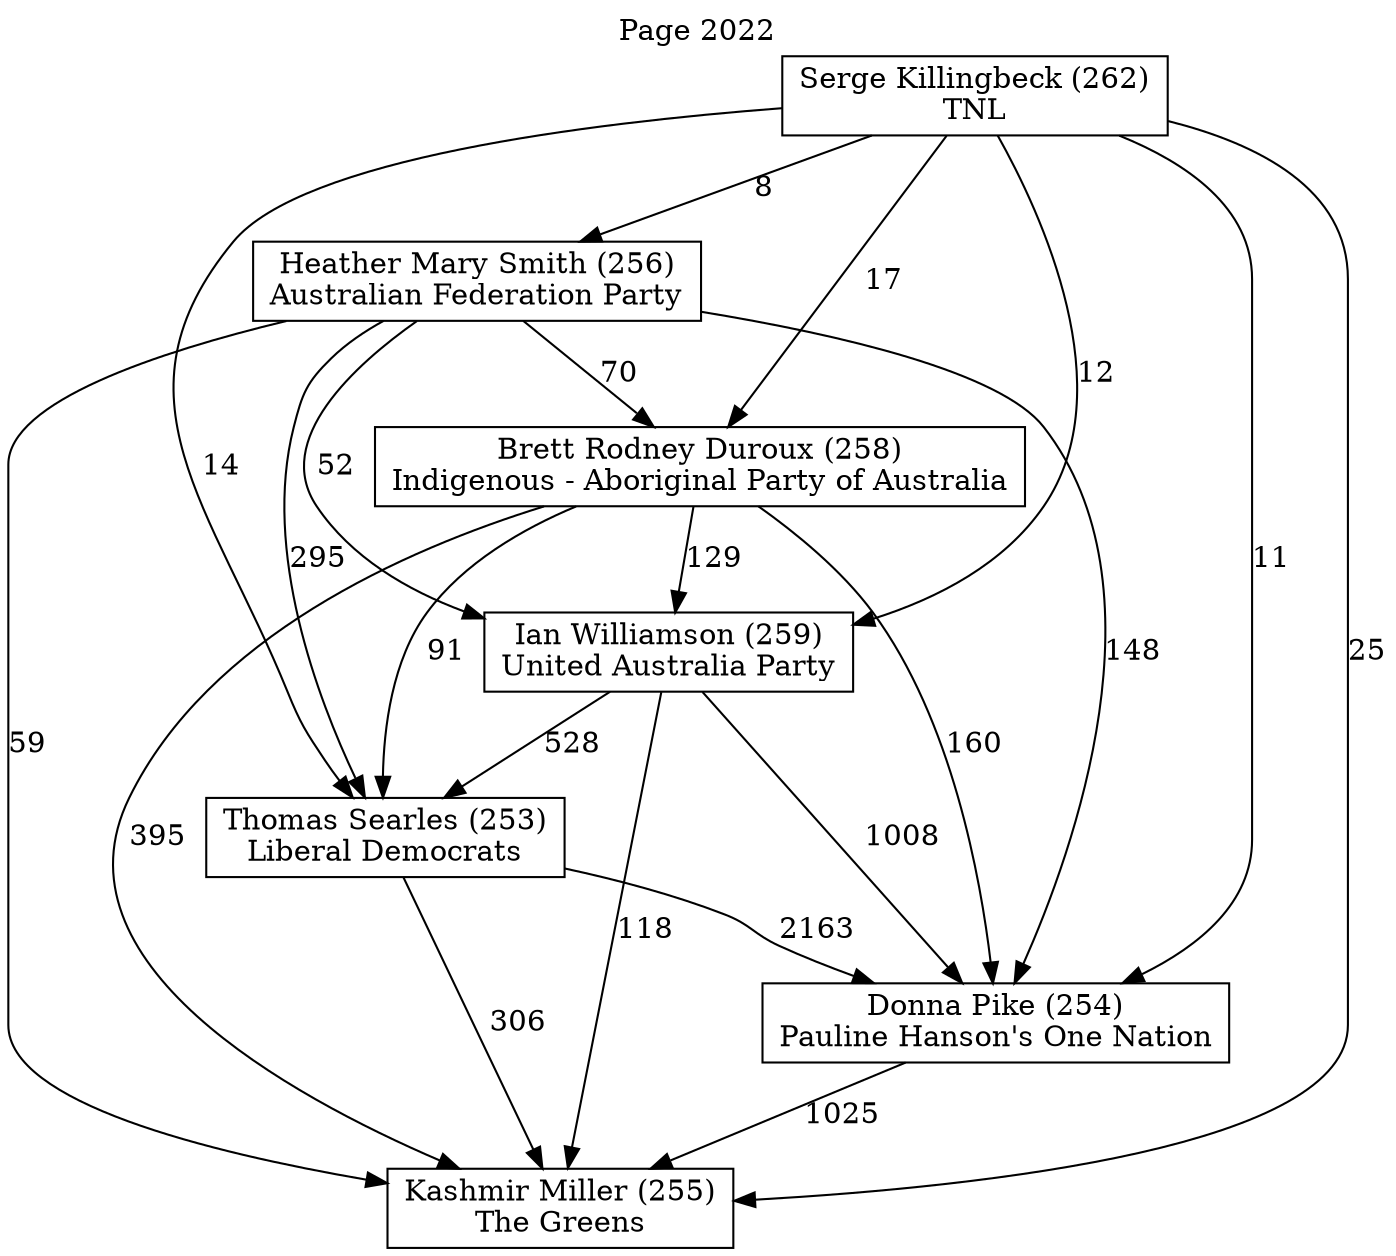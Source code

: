 // House preference flow
digraph "Kashmir Miller (255)_Page_2022" {
	graph [label="Page 2022" labelloc=t mclimit=10]
	node [shape=box]
	"Brett Rodney Duroux (258)" [label="Brett Rodney Duroux (258)
Indigenous - Aboriginal Party of Australia"]
	"Donna Pike (254)" [label="Donna Pike (254)
Pauline Hanson's One Nation"]
	"Heather Mary Smith (256)" [label="Heather Mary Smith (256)
Australian Federation Party"]
	"Ian Williamson (259)" [label="Ian Williamson (259)
United Australia Party"]
	"Kashmir Miller (255)" [label="Kashmir Miller (255)
The Greens"]
	"Serge Killingbeck (262)" [label="Serge Killingbeck (262)
TNL"]
	"Thomas Searles (253)" [label="Thomas Searles (253)
Liberal Democrats"]
	"Brett Rodney Duroux (258)" -> "Donna Pike (254)" [label=160]
	"Brett Rodney Duroux (258)" -> "Ian Williamson (259)" [label=129]
	"Brett Rodney Duroux (258)" -> "Kashmir Miller (255)" [label=395]
	"Brett Rodney Duroux (258)" -> "Thomas Searles (253)" [label=91]
	"Donna Pike (254)" -> "Kashmir Miller (255)" [label=1025]
	"Heather Mary Smith (256)" -> "Brett Rodney Duroux (258)" [label=70]
	"Heather Mary Smith (256)" -> "Donna Pike (254)" [label=148]
	"Heather Mary Smith (256)" -> "Ian Williamson (259)" [label=52]
	"Heather Mary Smith (256)" -> "Kashmir Miller (255)" [label=59]
	"Heather Mary Smith (256)" -> "Thomas Searles (253)" [label=295]
	"Ian Williamson (259)" -> "Donna Pike (254)" [label=1008]
	"Ian Williamson (259)" -> "Kashmir Miller (255)" [label=118]
	"Ian Williamson (259)" -> "Thomas Searles (253)" [label=528]
	"Serge Killingbeck (262)" -> "Brett Rodney Duroux (258)" [label=17]
	"Serge Killingbeck (262)" -> "Donna Pike (254)" [label=11]
	"Serge Killingbeck (262)" -> "Heather Mary Smith (256)" [label=8]
	"Serge Killingbeck (262)" -> "Ian Williamson (259)" [label=12]
	"Serge Killingbeck (262)" -> "Kashmir Miller (255)" [label=25]
	"Serge Killingbeck (262)" -> "Thomas Searles (253)" [label=14]
	"Thomas Searles (253)" -> "Donna Pike (254)" [label=2163]
	"Thomas Searles (253)" -> "Kashmir Miller (255)" [label=306]
}
